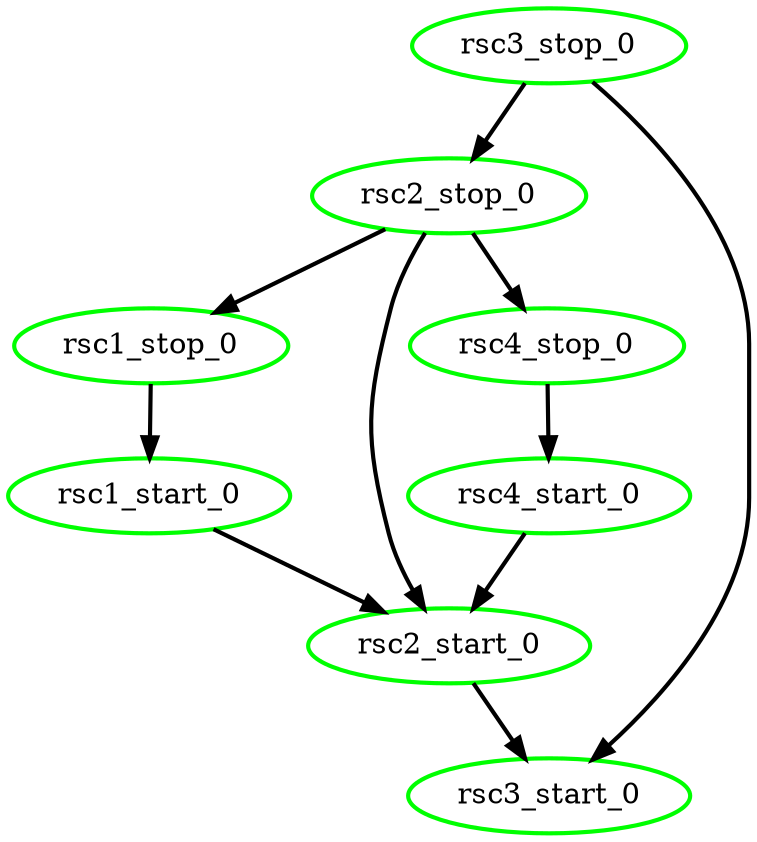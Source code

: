 digraph "g" {
	size = "30,30"
"rsc1_stop_0" [ tooltip="node1" style=bold color="green" fontcolor="black" ]
"rsc1_start_0" [ tooltip="node2" style=bold color="green" fontcolor="black" ]
"rsc2_stop_0" [ tooltip="node1" style=bold color="green" fontcolor="black" ]
"rsc2_start_0" [ tooltip="node2" style=bold color="green" fontcolor="black" ]
"rsc3_stop_0" [ tooltip="node1" style=bold color="green" fontcolor="black" ]
"rsc3_start_0" [ tooltip="node2" style=bold color="green" fontcolor="black" ]
"rsc4_stop_0" [ tooltip="node1" style=bold color="green" fontcolor="black" ]
"rsc4_start_0" [ tooltip="node2" style=bold color="green" fontcolor="black" ]
"rsc2_stop_0" -> "rsc1_stop_0" [ style = bold]
"rsc1_stop_0" -> "rsc1_start_0" [ style = bold]
"rsc3_stop_0" -> "rsc2_stop_0" [ style = bold]
"rsc1_start_0" -> "rsc2_start_0" [ style = bold]
"rsc2_stop_0" -> "rsc2_start_0" [ style = bold]
"rsc4_start_0" -> "rsc2_start_0" [ style = bold]
"rsc2_start_0" -> "rsc3_start_0" [ style = bold]
"rsc3_stop_0" -> "rsc3_start_0" [ style = bold]
"rsc2_stop_0" -> "rsc4_stop_0" [ style = bold]
"rsc4_stop_0" -> "rsc4_start_0" [ style = bold]
}
